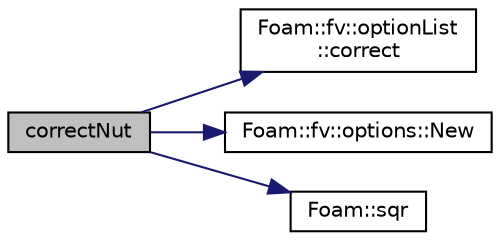 digraph "correctNut"
{
  bgcolor="transparent";
  edge [fontname="Helvetica",fontsize="10",labelfontname="Helvetica",labelfontsize="10"];
  node [fontname="Helvetica",fontsize="10",shape=record];
  rankdir="LR";
  Node1 [label="correctNut",height=0.2,width=0.4,color="black", fillcolor="grey75", style="filled" fontcolor="black"];
  Node1 -> Node2 [color="midnightblue",fontsize="10",style="solid",fontname="Helvetica"];
  Node2 [label="Foam::fv::optionList\l::correct",height=0.2,width=0.4,color="black",URL="$classFoam_1_1fv_1_1optionList.html#ae3e6a795c3429c465e44e8953d47e34a",tooltip="Apply correction to field. "];
  Node1 -> Node3 [color="midnightblue",fontsize="10",style="solid",fontname="Helvetica"];
  Node3 [label="Foam::fv::options::New",height=0.2,width=0.4,color="black",URL="$classFoam_1_1fv_1_1options.html#a616ee355e53d26b92cf6a39d39f5c594",tooltip="Construct fvOptions and register to database if not present. "];
  Node1 -> Node4 [color="midnightblue",fontsize="10",style="solid",fontname="Helvetica"];
  Node4 [label="Foam::sqr",height=0.2,width=0.4,color="black",URL="$namespaceFoam.html#a277dc11c581d53826ab5090b08f3b17b"];
}
